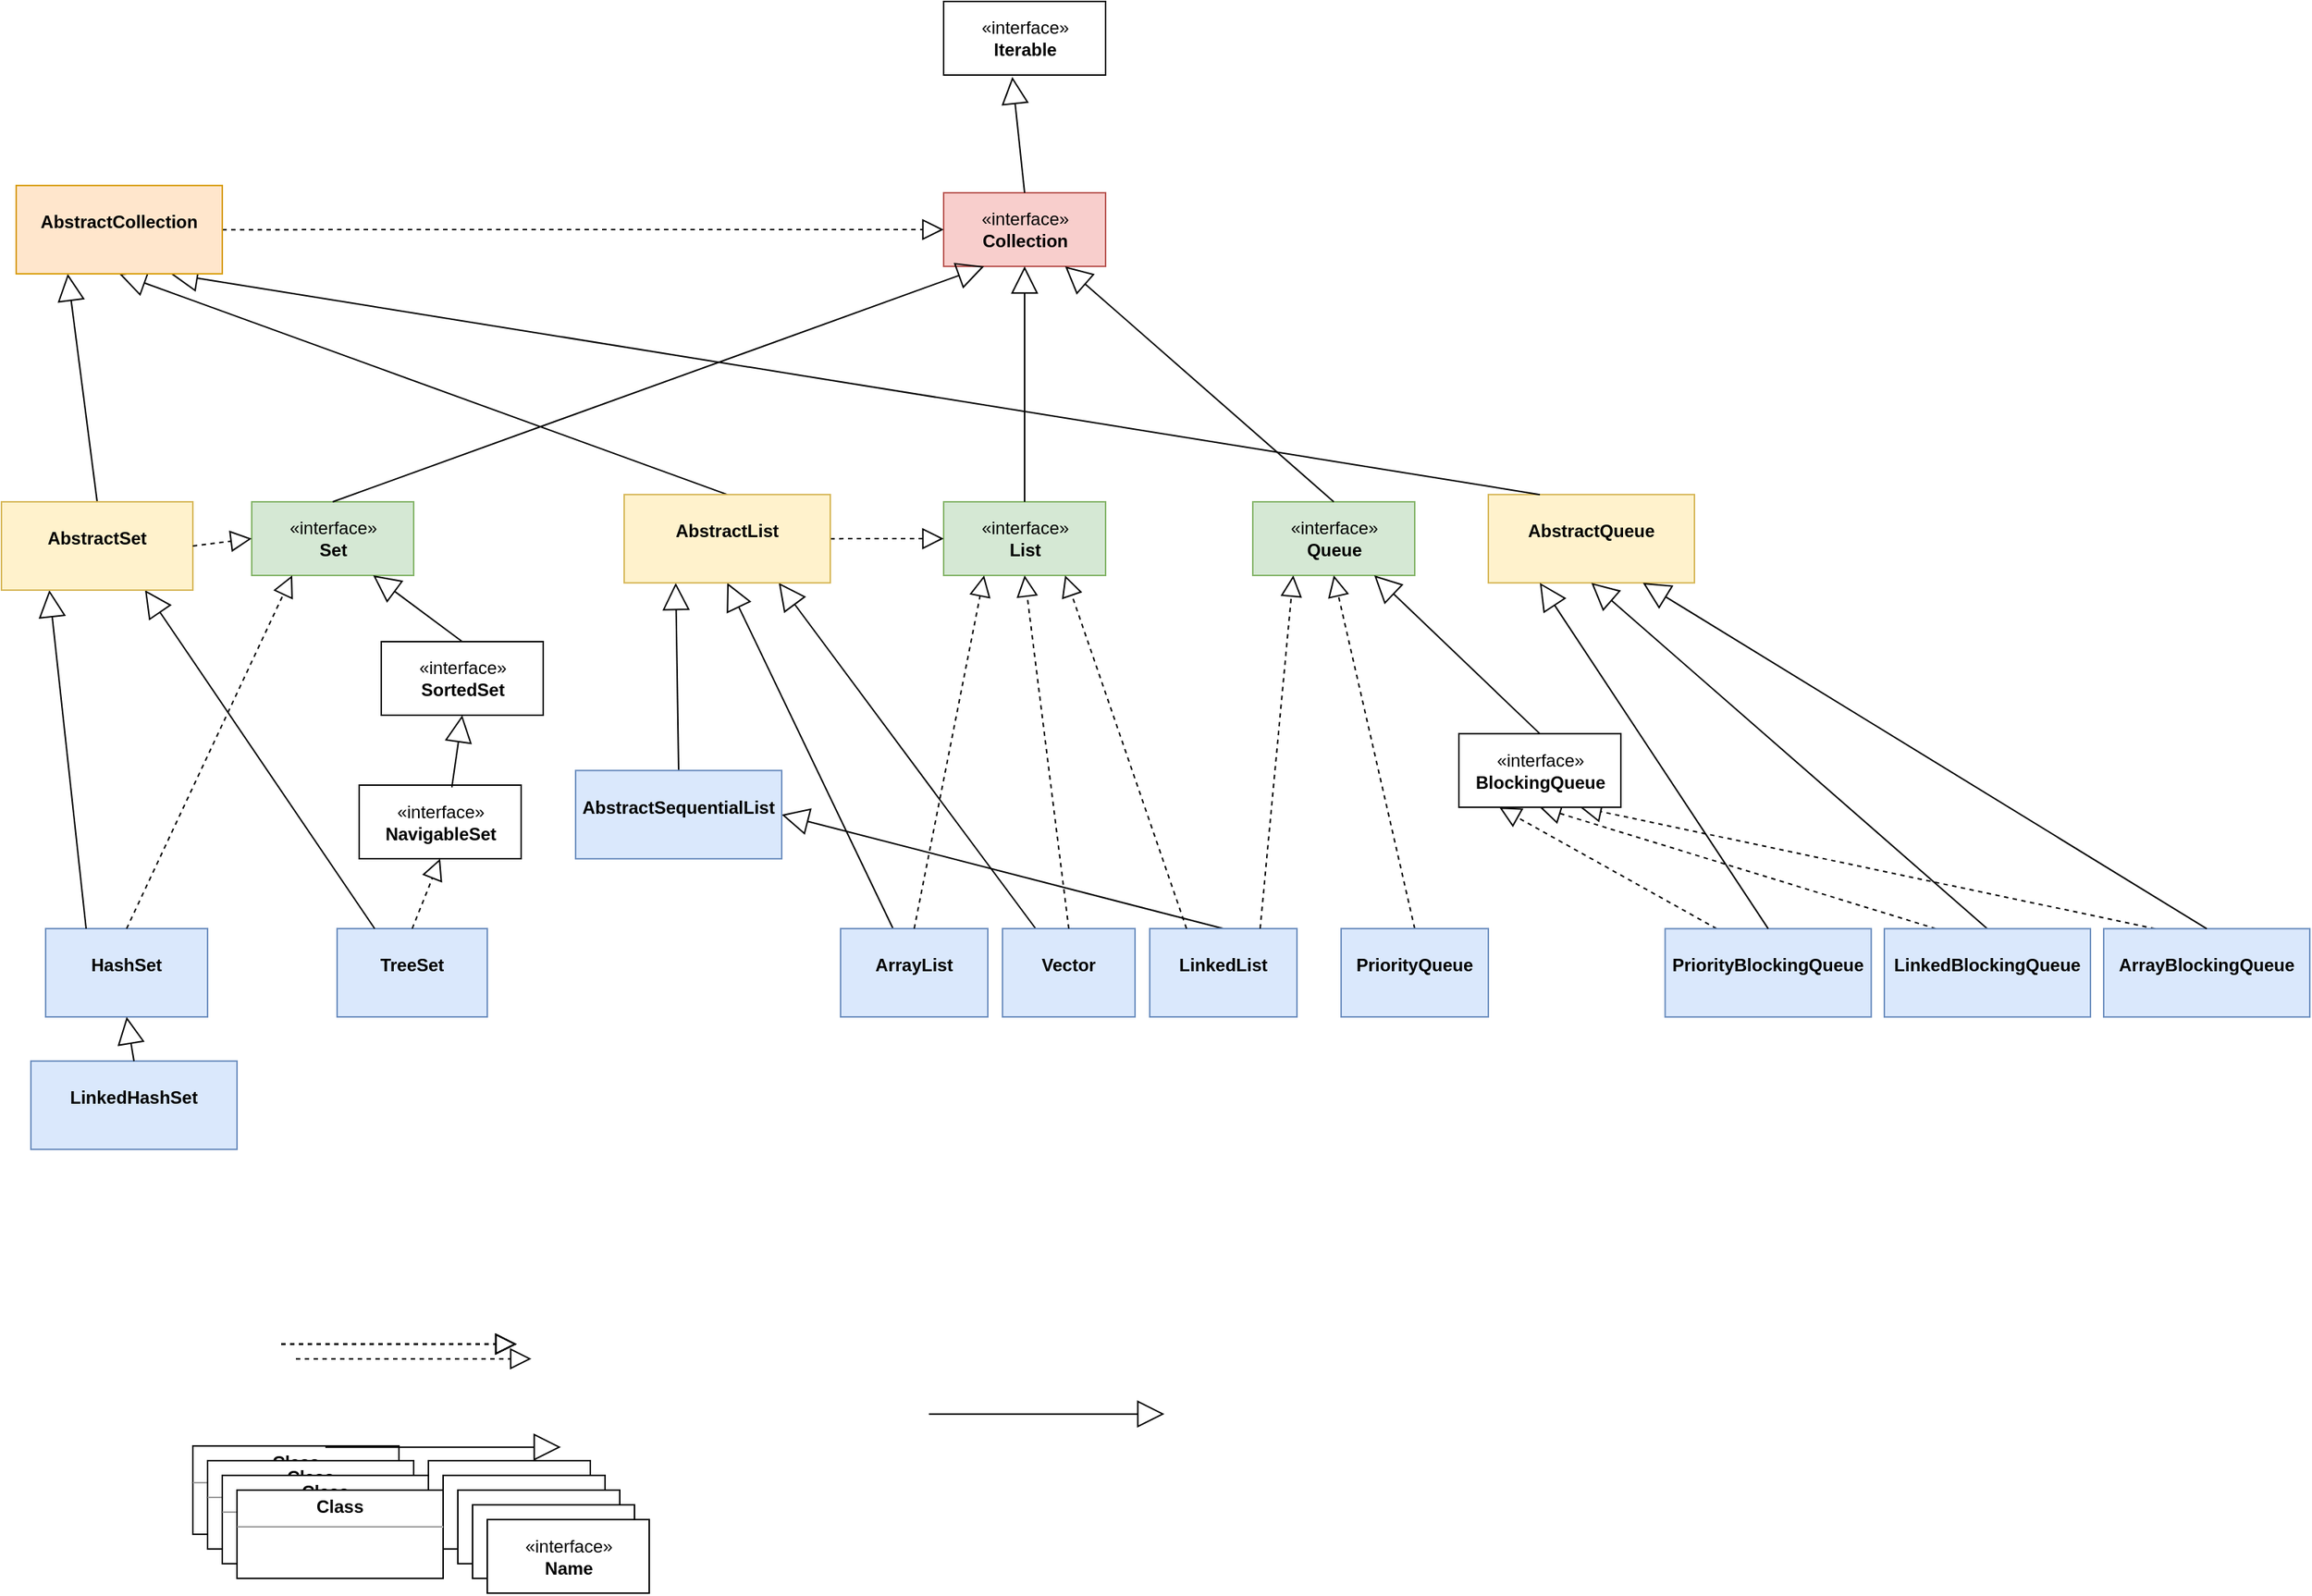 <mxfile version="10.6.9" type="device"><diagram id="EBrUflJYB1HihldvpTZK" name="Page-1"><mxGraphModel dx="2425" dy="2159" grid="1" gridSize="10" guides="1" tooltips="1" connect="1" arrows="1" fold="1" page="1" pageScale="1" pageWidth="827" pageHeight="1169" math="0" shadow="0"><root><mxCell id="0"/><mxCell id="1" parent="0"/><mxCell id="nbH07aa63P81rw4W4s10-1" value="&lt;p style=&quot;margin:0px;margin-top:4px;text-align:center;&quot;&gt;&lt;b&gt;Class&lt;/b&gt;&lt;/p&gt;&lt;hr size=&quot;1&quot;/&gt;&lt;div style=&quot;height:2px;&quot;&gt;&lt;/div&gt;" style="verticalAlign=top;align=left;overflow=fill;fontSize=12;fontFamily=Helvetica;html=1;" vertex="1" parent="1"><mxGeometry x="120" y="761.569" width="140" height="60" as="geometry"/></mxCell><mxCell id="nbH07aa63P81rw4W4s10-2" value="«interface»&lt;br&gt;&lt;b&gt;Collection&lt;/b&gt;&lt;br&gt;" style="html=1;fillColor=#f8cecc;strokeColor=#b85450;" vertex="1" parent="1"><mxGeometry x="630" y="-90" width="110" height="50" as="geometry"/></mxCell><mxCell id="nbH07aa63P81rw4W4s10-3" value="«interface»&lt;br&gt;&lt;b&gt;Iterable&lt;/b&gt;&lt;br&gt;" style="html=1;" vertex="1" parent="1"><mxGeometry x="630" y="-220" width="110" height="50" as="geometry"/></mxCell><mxCell id="nbH07aa63P81rw4W4s10-4" value="&amp;laquo;interface&amp;raquo;&lt;br&gt;&lt;b&gt;Name&lt;/b&gt;" style="html=1;" vertex="1" parent="1"><mxGeometry x="280" y="771.569" width="110" height="50" as="geometry"/></mxCell><mxCell id="nbH07aa63P81rw4W4s10-5" value="«interface»&lt;br&gt;&lt;b&gt;NavigableSet&lt;/b&gt;&lt;br&gt;" style="html=1;" vertex="1" parent="1"><mxGeometry x="233" y="312.5" width="110" height="50" as="geometry"/></mxCell><mxCell id="nbH07aa63P81rw4W4s10-6" value="«interface»&lt;br&gt;&lt;b&gt;SortedSet&lt;/b&gt;&lt;br&gt;" style="html=1;" vertex="1" parent="1"><mxGeometry x="248" y="215" width="110" height="50" as="geometry"/></mxCell><mxCell id="nbH07aa63P81rw4W4s10-8" value="«interface»&lt;br&gt;&lt;b&gt;Queue&lt;/b&gt;&lt;br&gt;" style="html=1;fillColor=#d5e8d4;strokeColor=#82b366;" vertex="1" parent="1"><mxGeometry x="840" y="120" width="110" height="50" as="geometry"/></mxCell><mxCell id="nbH07aa63P81rw4W4s10-9" value="«interface»&lt;br&gt;&lt;b&gt;List&lt;/b&gt;&lt;br&gt;" style="html=1;fillColor=#d5e8d4;strokeColor=#82b366;" vertex="1" parent="1"><mxGeometry x="630" y="120" width="110" height="50" as="geometry"/></mxCell><mxCell id="nbH07aa63P81rw4W4s10-10" value="«interface»&lt;br&gt;&lt;b&gt;Set&lt;/b&gt;&lt;br&gt;" style="html=1;fillColor=#d5e8d4;strokeColor=#82b366;" vertex="1" parent="1"><mxGeometry x="160" y="120" width="110" height="50" as="geometry"/></mxCell><mxCell id="nbH07aa63P81rw4W4s10-11" value="&lt;p style=&quot;margin:0px;margin-top:4px;text-align:center;&quot;&gt;&lt;b&gt;Class&lt;/b&gt;&lt;/p&gt;&lt;hr size=&quot;1&quot;/&gt;&lt;div style=&quot;height:2px;&quot;&gt;&lt;/div&gt;" style="verticalAlign=top;align=left;overflow=fill;fontSize=12;fontFamily=Helvetica;html=1;" vertex="1" parent="1"><mxGeometry x="130" y="771.569" width="140" height="60" as="geometry"/></mxCell><mxCell id="nbH07aa63P81rw4W4s10-12" value="&lt;p style=&quot;margin: 0px ; margin-top: 4px ; text-align: center&quot;&gt;&lt;br&gt;&lt;b&gt;AbstractQueue&lt;/b&gt;&lt;/p&gt;" style="verticalAlign=top;align=left;overflow=fill;fontSize=12;fontFamily=Helvetica;html=1;fillColor=#fff2cc;strokeColor=#d6b656;" vertex="1" parent="1"><mxGeometry x="1000" y="115.069" width="140" height="60" as="geometry"/></mxCell><mxCell id="nbH07aa63P81rw4W4s10-13" value="&lt;p style=&quot;margin: 0px ; margin-top: 4px ; text-align: center&quot;&gt;&lt;br&gt;&lt;b&gt;TreeSet&lt;/b&gt;&lt;/p&gt;" style="verticalAlign=top;align=left;overflow=fill;fontSize=12;fontFamily=Helvetica;html=1;fillColor=#dae8fc;strokeColor=#6c8ebf;" vertex="1" parent="1"><mxGeometry x="218" y="410" width="102" height="60" as="geometry"/></mxCell><mxCell id="nbH07aa63P81rw4W4s10-15" value="&lt;p style=&quot;margin: 0px ; margin-top: 4px ; text-align: center&quot;&gt;&lt;br&gt;&lt;b&gt;LinkedHashSet&lt;/b&gt;&lt;/p&gt;" style="verticalAlign=top;align=left;overflow=fill;fontSize=12;fontFamily=Helvetica;html=1;fillColor=#dae8fc;strokeColor=#6c8ebf;" vertex="1" parent="1"><mxGeometry x="10" y="500" width="140" height="60" as="geometry"/></mxCell><mxCell id="nbH07aa63P81rw4W4s10-16" value="&lt;p style=&quot;margin: 0px ; margin-top: 4px ; text-align: center&quot;&gt;&lt;br&gt;&lt;b&gt;HashSet&lt;/b&gt;&lt;/p&gt;" style="verticalAlign=top;align=left;overflow=fill;fontSize=12;fontFamily=Helvetica;html=1;fillColor=#dae8fc;strokeColor=#6c8ebf;" vertex="1" parent="1"><mxGeometry x="20" y="410" width="110" height="60" as="geometry"/></mxCell><mxCell id="nbH07aa63P81rw4W4s10-17" value="" style="endArrow=block;dashed=1;endFill=0;endSize=12;html=1;entryX=0.25;entryY=1;entryDx=0;entryDy=0;exitX=0.5;exitY=0;exitDx=0;exitDy=0;" edge="1" parent="1" source="nbH07aa63P81rw4W4s10-16" target="nbH07aa63P81rw4W4s10-10"><mxGeometry width="160" relative="1" as="geometry"><mxPoint x="-20" y="279.853" as="sourcePoint"/><mxPoint x="140" y="279.853" as="targetPoint"/></mxGeometry></mxCell><mxCell id="nbH07aa63P81rw4W4s10-18" value="" style="endArrow=block;endSize=16;endFill=0;html=1;entryX=0.75;entryY=1;entryDx=0;entryDy=0;exitX=0.5;exitY=0;exitDx=0;exitDy=0;" edge="1" parent="1" source="nbH07aa63P81rw4W4s10-6" target="nbH07aa63P81rw4W4s10-10"><mxGeometry width="160" relative="1" as="geometry"><mxPoint x="-0.5" y="239.853" as="sourcePoint"/><mxPoint x="159.5" y="239.853" as="targetPoint"/></mxGeometry></mxCell><mxCell id="nbH07aa63P81rw4W4s10-21" value="" style="endArrow=block;endSize=16;endFill=0;html=1;entryX=0.5;entryY=1;entryDx=0;entryDy=0;exitX=0.572;exitY=0.032;exitDx=0;exitDy=0;exitPerimeter=0;" edge="1" parent="1" source="nbH07aa63P81rw4W4s10-5" target="nbH07aa63P81rw4W4s10-6"><mxGeometry width="160" relative="1" as="geometry"><mxPoint x="10" y="319.853" as="sourcePoint"/><mxPoint x="170" y="319.853" as="targetPoint"/></mxGeometry></mxCell><mxCell id="nbH07aa63P81rw4W4s10-23" value="" style="endArrow=block;endSize=16;endFill=0;html=1;entryX=0.5;entryY=1;entryDx=0;entryDy=0;exitX=0.5;exitY=0;exitDx=0;exitDy=0;" edge="1" parent="1" source="nbH07aa63P81rw4W4s10-15" target="nbH07aa63P81rw4W4s10-16"><mxGeometry width="160" relative="1" as="geometry"><mxPoint x="60" y="599.853" as="sourcePoint"/><mxPoint x="220" y="599.853" as="targetPoint"/></mxGeometry></mxCell><mxCell id="nbH07aa63P81rw4W4s10-24" value="" style="endArrow=block;endSize=16;endFill=0;html=1;entryX=1;entryY=0.5;entryDx=0;entryDy=0;exitX=0.5;exitY=0;exitDx=0;exitDy=0;" edge="1" parent="1" source="nbH07aa63P81rw4W4s10-45" target="nbH07aa63P81rw4W4s10-56"><mxGeometry width="160" relative="1" as="geometry"><mxPoint x="200" y="752.353" as="sourcePoint"/><mxPoint x="360" y="752.353" as="targetPoint"/></mxGeometry></mxCell><mxCell id="nbH07aa63P81rw4W4s10-25" value="" style="endArrow=block;endSize=16;endFill=0;html=1;" edge="1" parent="1"><mxGeometry width="160" relative="1" as="geometry"><mxPoint x="210" y="762.353" as="sourcePoint"/><mxPoint x="370" y="762.353" as="targetPoint"/></mxGeometry></mxCell><mxCell id="nbH07aa63P81rw4W4s10-26" value="" style="endArrow=block;dashed=1;endFill=0;endSize=12;html=1;exitX=0.5;exitY=0;exitDx=0;exitDy=0;entryX=0.5;entryY=1;entryDx=0;entryDy=0;" edge="1" parent="1" source="nbH07aa63P81rw4W4s10-44" target="nbH07aa63P81rw4W4s10-8"><mxGeometry width="160" relative="1" as="geometry"><mxPoint x="640" y="336.853" as="sourcePoint"/><mxPoint x="800" y="336.853" as="targetPoint"/></mxGeometry></mxCell><mxCell id="nbH07aa63P81rw4W4s10-27" value="" style="endArrow=block;dashed=1;endFill=0;endSize=12;html=1;entryX=0;entryY=0.5;entryDx=0;entryDy=0;exitX=1;exitY=0.5;exitDx=0;exitDy=0;" edge="1" parent="1" source="nbH07aa63P81rw4W4s10-58" target="nbH07aa63P81rw4W4s10-2"><mxGeometry width="160" relative="1" as="geometry"><mxPoint x="-100" y="311.853" as="sourcePoint"/><mxPoint x="60" y="311.853" as="targetPoint"/></mxGeometry></mxCell><mxCell id="nbH07aa63P81rw4W4s10-28" value="" style="endArrow=block;dashed=1;endFill=0;endSize=12;html=1;entryX=0.5;entryY=1;entryDx=0;entryDy=0;exitX=0.25;exitY=0;exitDx=0;exitDy=0;" edge="1" parent="1" source="nbH07aa63P81rw4W4s10-73" target="nbH07aa63P81rw4W4s10-69"><mxGeometry width="160" relative="1" as="geometry"><mxPoint x="1060" y="582.853" as="sourcePoint"/><mxPoint x="1220" y="582.853" as="targetPoint"/></mxGeometry></mxCell><mxCell id="nbH07aa63P81rw4W4s10-29" value="" style="endArrow=block;dashed=1;endFill=0;endSize=12;html=1;" edge="1" parent="1"><mxGeometry width="160" relative="1" as="geometry"><mxPoint x="180" y="692.353" as="sourcePoint"/><mxPoint x="340" y="692.353" as="targetPoint"/></mxGeometry></mxCell><mxCell id="nbH07aa63P81rw4W4s10-30" value="" style="endArrow=block;dashed=1;endFill=0;endSize=12;html=1;entryX=0.5;entryY=1;entryDx=0;entryDy=0;exitX=0.5;exitY=0;exitDx=0;exitDy=0;" edge="1" parent="1" source="nbH07aa63P81rw4W4s10-13" target="nbH07aa63P81rw4W4s10-5"><mxGeometry width="160" relative="1" as="geometry"><mxPoint x="310" y="519.853" as="sourcePoint"/><mxPoint x="470" y="519.853" as="targetPoint"/></mxGeometry></mxCell><mxCell id="nbH07aa63P81rw4W4s10-31" value="" style="endArrow=block;endSize=16;endFill=0;html=1;entryX=0.5;entryY=1;entryDx=0;entryDy=0;exitX=0.5;exitY=0;exitDx=0;exitDy=0;" edge="1" parent="1" source="nbH07aa63P81rw4W4s10-73" target="nbH07aa63P81rw4W4s10-12"><mxGeometry width="160" relative="1" as="geometry"><mxPoint x="910" y="609.853" as="sourcePoint"/><mxPoint x="1070" y="609.853" as="targetPoint"/></mxGeometry></mxCell><mxCell id="nbH07aa63P81rw4W4s10-32" value="" style="endArrow=block;endSize=16;endFill=0;html=1;entryX=0.75;entryY=1;entryDx=0;entryDy=0;exitX=0.25;exitY=0;exitDx=0;exitDy=0;" edge="1" parent="1" source="nbH07aa63P81rw4W4s10-12" target="nbH07aa63P81rw4W4s10-58"><mxGeometry width="160" relative="1" as="geometry"><mxPoint x="695" y="589.853" as="sourcePoint"/><mxPoint x="855" y="589.853" as="targetPoint"/></mxGeometry></mxCell><mxCell id="nbH07aa63P81rw4W4s10-33" value="" style="endArrow=block;endSize=16;endFill=0;html=1;entryX=0.25;entryY=1;entryDx=0;entryDy=0;exitX=0.5;exitY=0;exitDx=0;exitDy=0;" edge="1" parent="1" source="nbH07aa63P81rw4W4s10-56" target="nbH07aa63P81rw4W4s10-57"><mxGeometry width="160" relative="1" as="geometry"><mxPoint x="380" y="583.353" as="sourcePoint"/><mxPoint x="540" y="583.353" as="targetPoint"/></mxGeometry></mxCell><mxCell id="nbH07aa63P81rw4W4s10-34" value="" style="endArrow=block;endSize=16;endFill=0;html=1;entryX=0.75;entryY=1;entryDx=0;entryDy=0;exitX=0.25;exitY=0;exitDx=0;exitDy=0;" edge="1" parent="1" source="nbH07aa63P81rw4W4s10-46" target="nbH07aa63P81rw4W4s10-57"><mxGeometry width="160" relative="1" as="geometry"><mxPoint x="460" y="609.853" as="sourcePoint"/><mxPoint x="620" y="609.853" as="targetPoint"/></mxGeometry></mxCell><mxCell id="nbH07aa63P81rw4W4s10-35" value="" style="endArrow=block;endSize=16;endFill=0;html=1;entryX=0.5;entryY=1;entryDx=0;entryDy=0;" edge="1" parent="1" source="nbH07aa63P81rw4W4s10-47" target="nbH07aa63P81rw4W4s10-57"><mxGeometry width="160" relative="1" as="geometry"><mxPoint x="380" y="379.853" as="sourcePoint"/><mxPoint x="540" y="379.853" as="targetPoint"/></mxGeometry></mxCell><mxCell id="nbH07aa63P81rw4W4s10-36" value="" style="endArrow=block;endSize=16;endFill=0;html=1;entryX=0.5;entryY=1;entryDx=0;entryDy=0;exitX=0.5;exitY=0;exitDx=0;exitDy=0;" edge="1" parent="1" source="nbH07aa63P81rw4W4s10-57" target="nbH07aa63P81rw4W4s10-58"><mxGeometry width="160" relative="1" as="geometry"><mxPoint x="410" y="529.353" as="sourcePoint"/><mxPoint x="570" y="529.353" as="targetPoint"/></mxGeometry></mxCell><mxCell id="nbH07aa63P81rw4W4s10-37" value="" style="endArrow=block;endSize=16;endFill=0;html=1;entryX=0.25;entryY=1;entryDx=0;entryDy=0;exitX=0.5;exitY=0;exitDx=0;exitDy=0;" edge="1" parent="1" source="nbH07aa63P81rw4W4s10-10" target="nbH07aa63P81rw4W4s10-2"><mxGeometry width="160" relative="1" as="geometry"><mxPoint x="421" y="279.853" as="sourcePoint"/><mxPoint x="581" y="279.853" as="targetPoint"/></mxGeometry></mxCell><mxCell id="nbH07aa63P81rw4W4s10-38" value="" style="endArrow=block;endSize=16;endFill=0;html=1;entryX=0.424;entryY=1.026;entryDx=0;entryDy=0;entryPerimeter=0;exitX=0.5;exitY=0;exitDx=0;exitDy=0;" edge="1" parent="1" source="nbH07aa63P81rw4W4s10-2" target="nbH07aa63P81rw4W4s10-3"><mxGeometry width="160" relative="1" as="geometry"><mxPoint x="366" y="279.853" as="sourcePoint"/><mxPoint x="526" y="279.853" as="targetPoint"/></mxGeometry></mxCell><mxCell id="nbH07aa63P81rw4W4s10-39" value="" style="endArrow=block;endSize=16;endFill=0;html=1;entryX=0.75;entryY=1;entryDx=0;entryDy=0;exitX=0.25;exitY=0;exitDx=0;exitDy=0;" edge="1" parent="1" source="nbH07aa63P81rw4W4s10-13" target="nbH07aa63P81rw4W4s10-59"><mxGeometry width="160" relative="1" as="geometry"><mxPoint x="290" y="842.353" as="sourcePoint"/><mxPoint x="80" y="330" as="targetPoint"/></mxGeometry></mxCell><mxCell id="nbH07aa63P81rw4W4s10-40" value="" style="endArrow=block;endSize=16;endFill=0;html=1;entryX=0.75;entryY=1;entryDx=0;entryDy=0;exitX=0.5;exitY=0;exitDx=0;exitDy=0;" edge="1" parent="1" source="nbH07aa63P81rw4W4s10-8" target="nbH07aa63P81rw4W4s10-2"><mxGeometry width="160" relative="1" as="geometry"><mxPoint x="431" y="289.853" as="sourcePoint"/><mxPoint x="591" y="289.853" as="targetPoint"/></mxGeometry></mxCell><mxCell id="nbH07aa63P81rw4W4s10-41" value="" style="endArrow=block;endSize=16;endFill=0;html=1;entryX=0.25;entryY=1;entryDx=0;entryDy=0;exitX=0.5;exitY=0;exitDx=0;exitDy=0;" edge="1" parent="1" source="nbH07aa63P81rw4W4s10-59" target="nbH07aa63P81rw4W4s10-58"><mxGeometry width="160" relative="1" as="geometry"><mxPoint x="-60" y="244.353" as="sourcePoint"/><mxPoint x="100" y="244.353" as="targetPoint"/></mxGeometry></mxCell><mxCell id="nbH07aa63P81rw4W4s10-42" value="" style="endArrow=block;endSize=16;endFill=0;html=1;entryX=0.25;entryY=1;entryDx=0;entryDy=0;exitX=0.25;exitY=0;exitDx=0;exitDy=0;" edge="1" parent="1" source="nbH07aa63P81rw4W4s10-16" target="nbH07aa63P81rw4W4s10-59"><mxGeometry width="160" relative="1" as="geometry"><mxPoint x="426" y="669.853" as="sourcePoint"/><mxPoint x="586" y="669.853" as="targetPoint"/></mxGeometry></mxCell><mxCell id="nbH07aa63P81rw4W4s10-43" value="" style="endArrow=block;endSize=16;endFill=0;html=1;entryX=0.5;entryY=1;entryDx=0;entryDy=0;exitX=0.5;exitY=0;exitDx=0;exitDy=0;" edge="1" parent="1" source="nbH07aa63P81rw4W4s10-9" target="nbH07aa63P81rw4W4s10-2"><mxGeometry width="160" relative="1" as="geometry"><mxPoint x="461" y="319.853" as="sourcePoint"/><mxPoint x="621" y="319.853" as="targetPoint"/></mxGeometry></mxCell><mxCell id="nbH07aa63P81rw4W4s10-44" value="&lt;p style=&quot;margin: 0px ; margin-top: 4px ; text-align: center&quot;&gt;&lt;br&gt;&lt;b&gt;PriorityQueue&lt;/b&gt;&lt;/p&gt;" style="verticalAlign=top;align=left;overflow=fill;fontSize=12;fontFamily=Helvetica;html=1;fillColor=#dae8fc;strokeColor=#6c8ebf;" vertex="1" parent="1"><mxGeometry x="900" y="410" width="100" height="60" as="geometry"/></mxCell><mxCell id="nbH07aa63P81rw4W4s10-45" value="&lt;p style=&quot;margin: 0px ; margin-top: 4px ; text-align: center&quot;&gt;&lt;br&gt;&lt;b&gt;LinkedList&lt;/b&gt;&lt;/p&gt;" style="verticalAlign=top;align=left;overflow=fill;fontSize=12;fontFamily=Helvetica;html=1;fillColor=#dae8fc;strokeColor=#6c8ebf;" vertex="1" parent="1"><mxGeometry x="770" y="410" width="100" height="60" as="geometry"/></mxCell><mxCell id="nbH07aa63P81rw4W4s10-46" value="&lt;p style=&quot;margin: 0px ; margin-top: 4px ; text-align: center&quot;&gt;&lt;br&gt;&lt;b&gt;Vector&lt;/b&gt;&lt;/p&gt;" style="verticalAlign=top;align=left;overflow=fill;fontSize=12;fontFamily=Helvetica;html=1;fillColor=#dae8fc;strokeColor=#6c8ebf;" vertex="1" parent="1"><mxGeometry x="670" y="410" width="90" height="60" as="geometry"/></mxCell><mxCell id="nbH07aa63P81rw4W4s10-47" value="&lt;p style=&quot;margin: 0px ; margin-top: 4px ; text-align: center&quot;&gt;&lt;br&gt;&lt;b&gt;ArrayList&lt;/b&gt;&lt;/p&gt;" style="verticalAlign=top;align=left;overflow=fill;fontSize=12;fontFamily=Helvetica;html=1;fillColor=#dae8fc;strokeColor=#6c8ebf;" vertex="1" parent="1"><mxGeometry x="560" y="410" width="100" height="60" as="geometry"/></mxCell><mxCell id="nbH07aa63P81rw4W4s10-48" value="" style="endArrow=block;dashed=1;endFill=0;endSize=12;html=1;exitX=0.75;exitY=0;exitDx=0;exitDy=0;entryX=0.25;entryY=1;entryDx=0;entryDy=0;" edge="1" parent="1" source="nbH07aa63P81rw4W4s10-45" target="nbH07aa63P81rw4W4s10-8"><mxGeometry width="160" relative="1" as="geometry"><mxPoint x="645" y="279.853" as="sourcePoint"/><mxPoint x="805" y="279.853" as="targetPoint"/></mxGeometry></mxCell><mxCell id="nbH07aa63P81rw4W4s10-49" value="" style="endArrow=block;dashed=1;endFill=0;endSize=12;html=1;entryX=0.25;entryY=1;entryDx=0;entryDy=0;exitX=0.25;exitY=0;exitDx=0;exitDy=0;" edge="1" parent="1" source="nbH07aa63P81rw4W4s10-74" target="nbH07aa63P81rw4W4s10-69"><mxGeometry width="160" relative="1" as="geometry"><mxPoint x="815" y="599.853" as="sourcePoint"/><mxPoint x="975" y="599.853" as="targetPoint"/></mxGeometry></mxCell><mxCell id="nbH07aa63P81rw4W4s10-50" value="" style="endArrow=block;dashed=1;endFill=0;endSize=12;html=1;" edge="1" parent="1"><mxGeometry width="160" relative="1" as="geometry"><mxPoint x="180" y="692.353" as="sourcePoint"/><mxPoint x="340" y="692.353" as="targetPoint"/></mxGeometry></mxCell><mxCell id="nbH07aa63P81rw4W4s10-51" value="" style="endArrow=block;dashed=1;endFill=0;endSize=12;html=1;exitX=0.25;exitY=0;exitDx=0;exitDy=0;entryX=0.75;entryY=1;entryDx=0;entryDy=0;" edge="1" parent="1" source="nbH07aa63P81rw4W4s10-45" target="nbH07aa63P81rw4W4s10-9"><mxGeometry width="160" relative="1" as="geometry"><mxPoint x="570" y="349.853" as="sourcePoint"/><mxPoint x="730" y="349.853" as="targetPoint"/></mxGeometry></mxCell><mxCell id="nbH07aa63P81rw4W4s10-52" value="" style="endArrow=block;dashed=1;endFill=0;endSize=12;html=1;entryX=0;entryY=0.5;entryDx=0;entryDy=0;exitX=1;exitY=0.5;exitDx=0;exitDy=0;" edge="1" parent="1" source="nbH07aa63P81rw4W4s10-57" target="nbH07aa63P81rw4W4s10-9"><mxGeometry width="160" relative="1" as="geometry"><mxPoint x="403" y="529.353" as="sourcePoint"/><mxPoint x="563" y="529.353" as="targetPoint"/></mxGeometry></mxCell><mxCell id="nbH07aa63P81rw4W4s10-53" value="" style="endArrow=block;dashed=1;endFill=0;endSize=12;html=1;" edge="1" parent="1"><mxGeometry width="160" relative="1" as="geometry"><mxPoint x="180" y="692.353" as="sourcePoint"/><mxPoint x="340" y="692.353" as="targetPoint"/></mxGeometry></mxCell><mxCell id="nbH07aa63P81rw4W4s10-54" value="" style="endArrow=block;dashed=1;endFill=0;endSize=12;html=1;exitX=0.5;exitY=0;exitDx=0;exitDy=0;entryX=0.5;entryY=1;entryDx=0;entryDy=0;" edge="1" parent="1" source="nbH07aa63P81rw4W4s10-46" target="nbH07aa63P81rw4W4s10-9"><mxGeometry width="160" relative="1" as="geometry"><mxPoint x="413" y="329.853" as="sourcePoint"/><mxPoint x="573" y="329.853" as="targetPoint"/></mxGeometry></mxCell><mxCell id="nbH07aa63P81rw4W4s10-55" value="" style="endArrow=block;dashed=1;endFill=0;endSize=12;html=1;exitX=0.5;exitY=0;exitDx=0;exitDy=0;entryX=0.25;entryY=1;entryDx=0;entryDy=0;" edge="1" parent="1" source="nbH07aa63P81rw4W4s10-47" target="nbH07aa63P81rw4W4s10-9"><mxGeometry width="160" relative="1" as="geometry"><mxPoint x="396" y="361.853" as="sourcePoint"/><mxPoint x="556" y="361.853" as="targetPoint"/></mxGeometry></mxCell><mxCell id="nbH07aa63P81rw4W4s10-56" value="&lt;p style=&quot;margin: 0px ; margin-top: 4px ; text-align: center&quot;&gt;&lt;br&gt;&lt;b&gt;AbstractSequentialList&lt;/b&gt;&lt;/p&gt;" style="verticalAlign=top;align=left;overflow=fill;fontSize=12;fontFamily=Helvetica;html=1;fillColor=#dae8fc;strokeColor=#6c8ebf;" vertex="1" parent="1"><mxGeometry x="380" y="302.569" width="140" height="60" as="geometry"/></mxCell><mxCell id="nbH07aa63P81rw4W4s10-57" value="&lt;p style=&quot;margin: 0px ; margin-top: 4px ; text-align: center&quot;&gt;&lt;br&gt;&lt;b&gt;AbstractList&lt;/b&gt;&lt;/p&gt;" style="verticalAlign=top;align=left;overflow=fill;fontSize=12;fontFamily=Helvetica;html=1;fillColor=#fff2cc;strokeColor=#d6b656;" vertex="1" parent="1"><mxGeometry x="413" y="115.069" width="140" height="60" as="geometry"/></mxCell><mxCell id="nbH07aa63P81rw4W4s10-58" value="&lt;p style=&quot;margin: 0px ; margin-top: 4px ; text-align: center&quot;&gt;&lt;br&gt;&lt;b&gt;AbstractCollection&lt;/b&gt;&lt;/p&gt;" style="verticalAlign=top;align=left;overflow=fill;fontSize=12;fontFamily=Helvetica;html=1;fillColor=#ffe6cc;strokeColor=#d79b00;" vertex="1" parent="1"><mxGeometry y="-94.931" width="140" height="60" as="geometry"/></mxCell><mxCell id="nbH07aa63P81rw4W4s10-59" value="&lt;p style=&quot;margin: 0px ; margin-top: 4px ; text-align: center&quot;&gt;&lt;br&gt;&lt;b&gt;AbstractSet&lt;/b&gt;&lt;/p&gt;" style="verticalAlign=top;align=left;overflow=fill;fontSize=12;fontFamily=Helvetica;html=1;fillColor=#fff2cc;strokeColor=#d6b656;" vertex="1" parent="1"><mxGeometry x="-10" y="120" width="130" height="60" as="geometry"/></mxCell><mxCell id="nbH07aa63P81rw4W4s10-61" value="" style="endArrow=block;dashed=1;endFill=0;endSize=12;html=1;" edge="1" parent="1"><mxGeometry width="160" relative="1" as="geometry"><mxPoint x="180" y="692.353" as="sourcePoint"/><mxPoint x="340" y="692.353" as="targetPoint"/></mxGeometry></mxCell><mxCell id="nbH07aa63P81rw4W4s10-62" value="" style="endArrow=block;dashed=1;endFill=0;endSize=12;html=1;" edge="1" parent="1"><mxGeometry width="160" relative="1" as="geometry"><mxPoint x="190" y="702.353" as="sourcePoint"/><mxPoint x="350" y="702.353" as="targetPoint"/></mxGeometry></mxCell><mxCell id="nbH07aa63P81rw4W4s10-63" value="" style="endArrow=block;dashed=1;endFill=0;endSize=12;html=1;entryX=0.75;entryY=1;entryDx=0;entryDy=0;exitX=0.25;exitY=0;exitDx=0;exitDy=0;" edge="1" parent="1" source="nbH07aa63P81rw4W4s10-72" target="nbH07aa63P81rw4W4s10-69"><mxGeometry width="160" relative="1" as="geometry"><mxPoint x="920" y="582.853" as="sourcePoint"/><mxPoint x="1080" y="582.853" as="targetPoint"/></mxGeometry></mxCell><mxCell id="nbH07aa63P81rw4W4s10-64" value="" style="endArrow=block;dashed=1;endFill=0;endSize=12;html=1;entryX=0;entryY=0.5;entryDx=0;entryDy=0;exitX=1;exitY=0.5;exitDx=0;exitDy=0;" edge="1" parent="1" source="nbH07aa63P81rw4W4s10-59" target="nbH07aa63P81rw4W4s10-10"><mxGeometry width="160" relative="1" as="geometry"><mxPoint x="210" y="722.353" as="sourcePoint"/><mxPoint x="370" y="722.353" as="targetPoint"/></mxGeometry></mxCell><mxCell id="nbH07aa63P81rw4W4s10-65" value="&amp;laquo;interface&amp;raquo;&lt;br&gt;&lt;b&gt;Name&lt;/b&gt;" style="html=1;" vertex="1" parent="1"><mxGeometry x="290" y="781.569" width="110" height="50" as="geometry"/></mxCell><mxCell id="nbH07aa63P81rw4W4s10-66" value="&amp;laquo;interface&amp;raquo;&lt;br&gt;&lt;b&gt;Name&lt;/b&gt;" style="html=1;" vertex="1" parent="1"><mxGeometry x="300" y="791.569" width="110" height="50" as="geometry"/></mxCell><mxCell id="nbH07aa63P81rw4W4s10-67" value="&amp;laquo;interface&amp;raquo;&lt;br&gt;&lt;b&gt;Name&lt;/b&gt;" style="html=1;" vertex="1" parent="1"><mxGeometry x="310" y="801.569" width="110" height="50" as="geometry"/></mxCell><mxCell id="nbH07aa63P81rw4W4s10-68" value="&amp;laquo;interface&amp;raquo;&lt;br&gt;&lt;b&gt;Name&lt;/b&gt;" style="html=1;" vertex="1" parent="1"><mxGeometry x="320" y="811.569" width="110" height="50" as="geometry"/></mxCell><mxCell id="nbH07aa63P81rw4W4s10-69" value="«interface»&lt;br&gt;&lt;b&gt;BlockingQueue&lt;/b&gt;&lt;br&gt;" style="html=1;" vertex="1" parent="1"><mxGeometry x="980" y="277.569" width="110" height="50" as="geometry"/></mxCell><mxCell id="nbH07aa63P81rw4W4s10-70" value="&lt;p style=&quot;margin:0px;margin-top:4px;text-align:center;&quot;&gt;&lt;b&gt;Class&lt;/b&gt;&lt;/p&gt;&lt;hr size=&quot;1&quot;/&gt;&lt;div style=&quot;height:2px;&quot;&gt;&lt;/div&gt;" style="verticalAlign=top;align=left;overflow=fill;fontSize=12;fontFamily=Helvetica;html=1;" vertex="1" parent="1"><mxGeometry x="140" y="781.569" width="140" height="60" as="geometry"/></mxCell><mxCell id="nbH07aa63P81rw4W4s10-71" value="&lt;p style=&quot;margin:0px;margin-top:4px;text-align:center;&quot;&gt;&lt;b&gt;Class&lt;/b&gt;&lt;/p&gt;&lt;hr size=&quot;1&quot;/&gt;&lt;div style=&quot;height:2px;&quot;&gt;&lt;/div&gt;" style="verticalAlign=top;align=left;overflow=fill;fontSize=12;fontFamily=Helvetica;html=1;" vertex="1" parent="1"><mxGeometry x="150" y="791.569" width="140" height="60" as="geometry"/></mxCell><mxCell id="nbH07aa63P81rw4W4s10-72" value="&lt;p style=&quot;margin: 0px ; margin-top: 4px ; text-align: center&quot;&gt;&lt;br&gt;&lt;b&gt;ArrayBlockingQueue&lt;/b&gt;&lt;/p&gt;" style="verticalAlign=top;align=left;overflow=fill;fontSize=12;fontFamily=Helvetica;html=1;fillColor=#dae8fc;strokeColor=#6c8ebf;" vertex="1" parent="1"><mxGeometry x="1418" y="410.069" width="140" height="60" as="geometry"/></mxCell><mxCell id="nbH07aa63P81rw4W4s10-73" value="&lt;p style=&quot;margin: 0px ; margin-top: 4px ; text-align: center&quot;&gt;&lt;br&gt;&lt;b&gt;LinkedBlockingQueue&lt;/b&gt;&lt;/p&gt;" style="verticalAlign=top;align=left;overflow=fill;fontSize=12;fontFamily=Helvetica;html=1;fillColor=#dae8fc;strokeColor=#6c8ebf;" vertex="1" parent="1"><mxGeometry x="1269" y="410.069" width="140" height="60" as="geometry"/></mxCell><mxCell id="nbH07aa63P81rw4W4s10-74" value="&lt;p style=&quot;margin: 0px ; margin-top: 4px ; text-align: center&quot;&gt;&lt;br&gt;&lt;b&gt;PriorityBlockingQueue&lt;/b&gt;&lt;/p&gt;" style="verticalAlign=top;align=left;overflow=fill;fontSize=12;fontFamily=Helvetica;html=1;fillColor=#dae8fc;strokeColor=#6c8ebf;" vertex="1" parent="1"><mxGeometry x="1120.111" y="410.069" width="140" height="60" as="geometry"/></mxCell><mxCell id="nbH07aa63P81rw4W4s10-78" value="" style="endArrow=block;endSize=16;endFill=0;html=1;entryX=0.25;entryY=1;entryDx=0;entryDy=0;exitX=0.5;exitY=0;exitDx=0;exitDy=0;" edge="1" parent="1" source="nbH07aa63P81rw4W4s10-74" target="nbH07aa63P81rw4W4s10-12"><mxGeometry width="160" relative="1" as="geometry"><mxPoint x="600" y="719.853" as="sourcePoint"/><mxPoint x="760" y="719.853" as="targetPoint"/></mxGeometry></mxCell><mxCell id="nbH07aa63P81rw4W4s10-79" value="" style="endArrow=block;endSize=16;endFill=0;html=1;entryX=0.75;entryY=1;entryDx=0;entryDy=0;exitX=0.5;exitY=0;exitDx=0;exitDy=0;" edge="1" parent="1" source="nbH07aa63P81rw4W4s10-72" target="nbH07aa63P81rw4W4s10-12"><mxGeometry width="160" relative="1" as="geometry"><mxPoint x="1031" y="582.853" as="sourcePoint"/><mxPoint x="1191" y="582.853" as="targetPoint"/></mxGeometry></mxCell><mxCell id="nbH07aa63P81rw4W4s10-80" value="" style="endArrow=block;endSize=16;endFill=0;html=1;" edge="1" parent="1"><mxGeometry width="160" relative="1" as="geometry"><mxPoint x="620" y="739.853" as="sourcePoint"/><mxPoint x="780" y="739.853" as="targetPoint"/></mxGeometry></mxCell><mxCell id="nbH07aa63P81rw4W4s10-81" value="" style="endArrow=block;endSize=16;endFill=0;html=1;entryX=0.75;entryY=1;entryDx=0;entryDy=0;exitX=0.5;exitY=0;exitDx=0;exitDy=0;" edge="1" parent="1" source="nbH07aa63P81rw4W4s10-69" target="nbH07aa63P81rw4W4s10-8"><mxGeometry width="160" relative="1" as="geometry"><mxPoint x="630" y="749.853" as="sourcePoint"/><mxPoint x="940" y="210" as="targetPoint"/></mxGeometry></mxCell></root></mxGraphModel></diagram></mxfile>